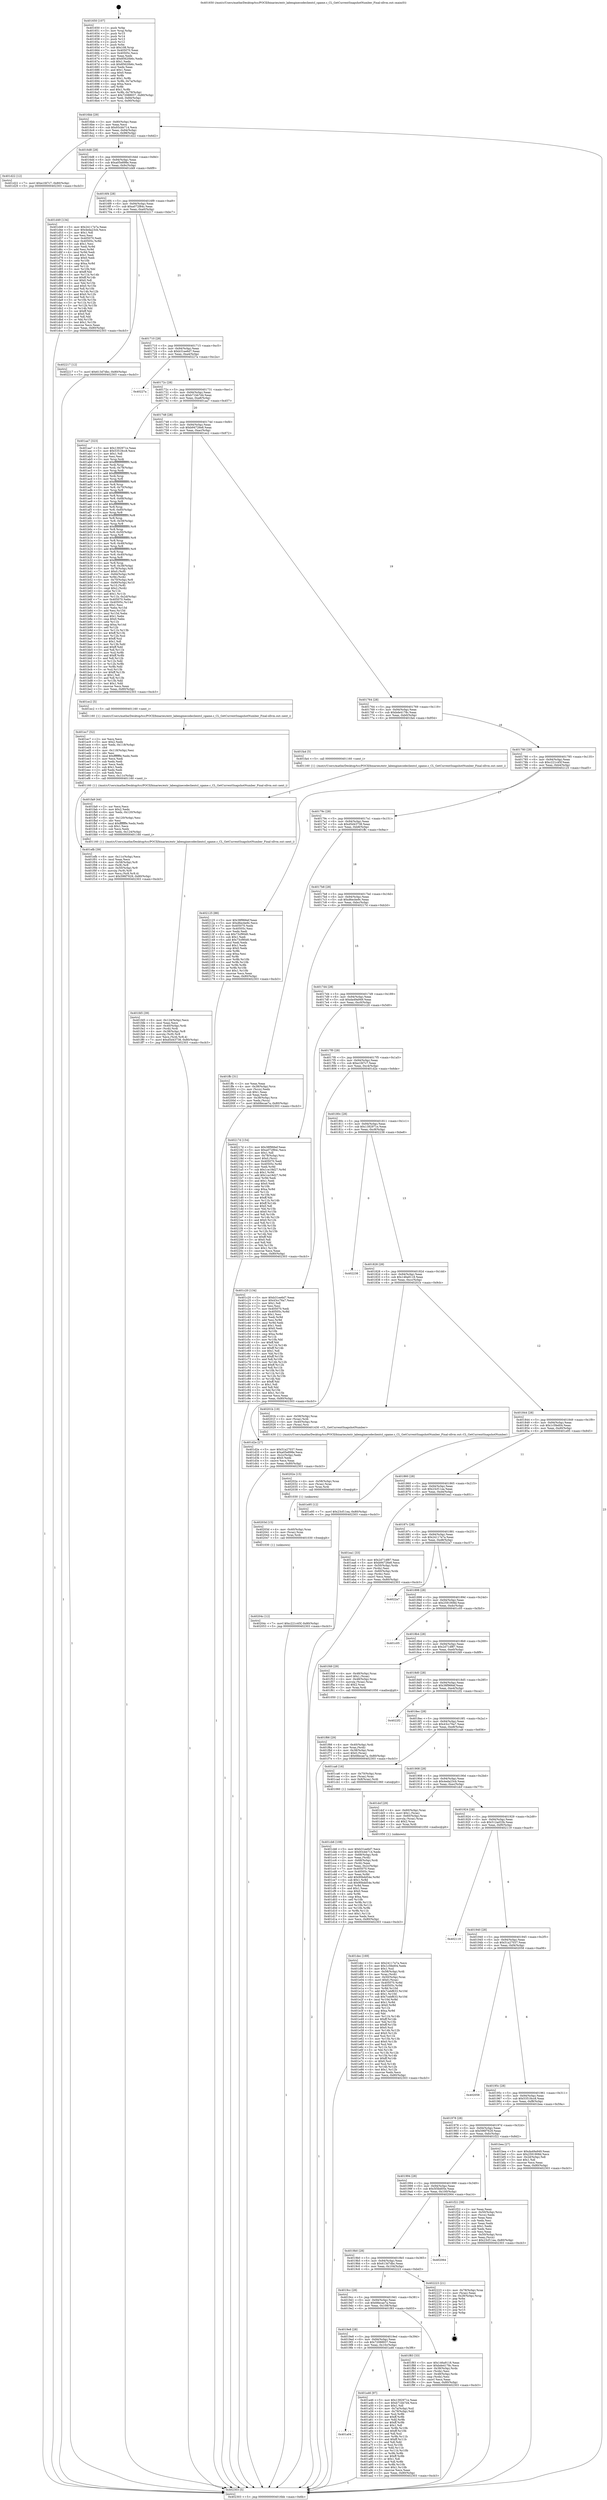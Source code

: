 digraph "0x401650" {
  label = "0x401650 (/mnt/c/Users/mathe/Desktop/tcc/POCII/binaries/extr_labenginecodeclientcl_cgame.c_CL_GetCurrentSnapshotNumber_Final-ollvm.out::main(0))"
  labelloc = "t"
  node[shape=record]

  Entry [label="",width=0.3,height=0.3,shape=circle,fillcolor=black,style=filled]
  "0x4016bb" [label="{
     0x4016bb [29]\l
     | [instrs]\l
     &nbsp;&nbsp;0x4016bb \<+3\>: mov -0x80(%rbp),%eax\l
     &nbsp;&nbsp;0x4016be \<+2\>: mov %eax,%ecx\l
     &nbsp;&nbsp;0x4016c0 \<+6\>: sub $0x93cbb714,%ecx\l
     &nbsp;&nbsp;0x4016c6 \<+6\>: mov %eax,-0x94(%rbp)\l
     &nbsp;&nbsp;0x4016cc \<+6\>: mov %ecx,-0x98(%rbp)\l
     &nbsp;&nbsp;0x4016d2 \<+6\>: je 0000000000401d22 \<main+0x6d2\>\l
  }"]
  "0x401d22" [label="{
     0x401d22 [12]\l
     | [instrs]\l
     &nbsp;&nbsp;0x401d22 \<+7\>: movl $0xe1fd7c7,-0x80(%rbp)\l
     &nbsp;&nbsp;0x401d29 \<+5\>: jmp 0000000000402303 \<main+0xcb3\>\l
  }"]
  "0x4016d8" [label="{
     0x4016d8 [28]\l
     | [instrs]\l
     &nbsp;&nbsp;0x4016d8 \<+5\>: jmp 00000000004016dd \<main+0x8d\>\l
     &nbsp;&nbsp;0x4016dd \<+6\>: mov -0x94(%rbp),%eax\l
     &nbsp;&nbsp;0x4016e3 \<+5\>: sub $0xa05e898e,%eax\l
     &nbsp;&nbsp;0x4016e8 \<+6\>: mov %eax,-0x9c(%rbp)\l
     &nbsp;&nbsp;0x4016ee \<+6\>: je 0000000000401d49 \<main+0x6f9\>\l
  }"]
  Exit [label="",width=0.3,height=0.3,shape=circle,fillcolor=black,style=filled,peripheries=2]
  "0x401d49" [label="{
     0x401d49 [134]\l
     | [instrs]\l
     &nbsp;&nbsp;0x401d49 \<+5\>: mov $0x24117e7a,%eax\l
     &nbsp;&nbsp;0x401d4e \<+5\>: mov $0x4eda23cb,%ecx\l
     &nbsp;&nbsp;0x401d53 \<+2\>: mov $0x1,%dl\l
     &nbsp;&nbsp;0x401d55 \<+2\>: xor %esi,%esi\l
     &nbsp;&nbsp;0x401d57 \<+7\>: mov 0x405070,%edi\l
     &nbsp;&nbsp;0x401d5e \<+8\>: mov 0x40505c,%r8d\l
     &nbsp;&nbsp;0x401d66 \<+3\>: sub $0x1,%esi\l
     &nbsp;&nbsp;0x401d69 \<+3\>: mov %edi,%r9d\l
     &nbsp;&nbsp;0x401d6c \<+3\>: add %esi,%r9d\l
     &nbsp;&nbsp;0x401d6f \<+4\>: imul %r9d,%edi\l
     &nbsp;&nbsp;0x401d73 \<+3\>: and $0x1,%edi\l
     &nbsp;&nbsp;0x401d76 \<+3\>: cmp $0x0,%edi\l
     &nbsp;&nbsp;0x401d79 \<+4\>: sete %r10b\l
     &nbsp;&nbsp;0x401d7d \<+4\>: cmp $0xa,%r8d\l
     &nbsp;&nbsp;0x401d81 \<+4\>: setl %r11b\l
     &nbsp;&nbsp;0x401d85 \<+3\>: mov %r10b,%bl\l
     &nbsp;&nbsp;0x401d88 \<+3\>: xor $0xff,%bl\l
     &nbsp;&nbsp;0x401d8b \<+3\>: mov %r11b,%r14b\l
     &nbsp;&nbsp;0x401d8e \<+4\>: xor $0xff,%r14b\l
     &nbsp;&nbsp;0x401d92 \<+3\>: xor $0x0,%dl\l
     &nbsp;&nbsp;0x401d95 \<+3\>: mov %bl,%r15b\l
     &nbsp;&nbsp;0x401d98 \<+4\>: and $0x0,%r15b\l
     &nbsp;&nbsp;0x401d9c \<+3\>: and %dl,%r10b\l
     &nbsp;&nbsp;0x401d9f \<+3\>: mov %r14b,%r12b\l
     &nbsp;&nbsp;0x401da2 \<+4\>: and $0x0,%r12b\l
     &nbsp;&nbsp;0x401da6 \<+3\>: and %dl,%r11b\l
     &nbsp;&nbsp;0x401da9 \<+3\>: or %r10b,%r15b\l
     &nbsp;&nbsp;0x401dac \<+3\>: or %r11b,%r12b\l
     &nbsp;&nbsp;0x401daf \<+3\>: xor %r12b,%r15b\l
     &nbsp;&nbsp;0x401db2 \<+3\>: or %r14b,%bl\l
     &nbsp;&nbsp;0x401db5 \<+3\>: xor $0xff,%bl\l
     &nbsp;&nbsp;0x401db8 \<+3\>: or $0x0,%dl\l
     &nbsp;&nbsp;0x401dbb \<+2\>: and %dl,%bl\l
     &nbsp;&nbsp;0x401dbd \<+3\>: or %bl,%r15b\l
     &nbsp;&nbsp;0x401dc0 \<+4\>: test $0x1,%r15b\l
     &nbsp;&nbsp;0x401dc4 \<+3\>: cmovne %ecx,%eax\l
     &nbsp;&nbsp;0x401dc7 \<+3\>: mov %eax,-0x80(%rbp)\l
     &nbsp;&nbsp;0x401dca \<+5\>: jmp 0000000000402303 \<main+0xcb3\>\l
  }"]
  "0x4016f4" [label="{
     0x4016f4 [28]\l
     | [instrs]\l
     &nbsp;&nbsp;0x4016f4 \<+5\>: jmp 00000000004016f9 \<main+0xa9\>\l
     &nbsp;&nbsp;0x4016f9 \<+6\>: mov -0x94(%rbp),%eax\l
     &nbsp;&nbsp;0x4016ff \<+5\>: sub $0xa072f84c,%eax\l
     &nbsp;&nbsp;0x401704 \<+6\>: mov %eax,-0xa0(%rbp)\l
     &nbsp;&nbsp;0x40170a \<+6\>: je 0000000000402217 \<main+0xbc7\>\l
  }"]
  "0x40204c" [label="{
     0x40204c [12]\l
     | [instrs]\l
     &nbsp;&nbsp;0x40204c \<+7\>: movl $0xc221c45f,-0x80(%rbp)\l
     &nbsp;&nbsp;0x402053 \<+5\>: jmp 0000000000402303 \<main+0xcb3\>\l
  }"]
  "0x402217" [label="{
     0x402217 [12]\l
     | [instrs]\l
     &nbsp;&nbsp;0x402217 \<+7\>: movl $0x613d7dbc,-0x80(%rbp)\l
     &nbsp;&nbsp;0x40221e \<+5\>: jmp 0000000000402303 \<main+0xcb3\>\l
  }"]
  "0x401710" [label="{
     0x401710 [28]\l
     | [instrs]\l
     &nbsp;&nbsp;0x401710 \<+5\>: jmp 0000000000401715 \<main+0xc5\>\l
     &nbsp;&nbsp;0x401715 \<+6\>: mov -0x94(%rbp),%eax\l
     &nbsp;&nbsp;0x40171b \<+5\>: sub $0xb31ee6d7,%eax\l
     &nbsp;&nbsp;0x401720 \<+6\>: mov %eax,-0xa4(%rbp)\l
     &nbsp;&nbsp;0x401726 \<+6\>: je 000000000040227a \<main+0xc2a\>\l
  }"]
  "0x40203d" [label="{
     0x40203d [15]\l
     | [instrs]\l
     &nbsp;&nbsp;0x40203d \<+4\>: mov -0x40(%rbp),%rax\l
     &nbsp;&nbsp;0x402041 \<+3\>: mov (%rax),%rax\l
     &nbsp;&nbsp;0x402044 \<+3\>: mov %rax,%rdi\l
     &nbsp;&nbsp;0x402047 \<+5\>: call 0000000000401030 \<free@plt\>\l
     | [calls]\l
     &nbsp;&nbsp;0x401030 \{1\} (unknown)\l
  }"]
  "0x40227a" [label="{
     0x40227a\l
  }", style=dashed]
  "0x40172c" [label="{
     0x40172c [28]\l
     | [instrs]\l
     &nbsp;&nbsp;0x40172c \<+5\>: jmp 0000000000401731 \<main+0xe1\>\l
     &nbsp;&nbsp;0x401731 \<+6\>: mov -0x94(%rbp),%eax\l
     &nbsp;&nbsp;0x401737 \<+5\>: sub $0xb71bb7d4,%eax\l
     &nbsp;&nbsp;0x40173c \<+6\>: mov %eax,-0xa8(%rbp)\l
     &nbsp;&nbsp;0x401742 \<+6\>: je 0000000000401aa7 \<main+0x457\>\l
  }"]
  "0x40202e" [label="{
     0x40202e [15]\l
     | [instrs]\l
     &nbsp;&nbsp;0x40202e \<+4\>: mov -0x58(%rbp),%rax\l
     &nbsp;&nbsp;0x402032 \<+3\>: mov (%rax),%rax\l
     &nbsp;&nbsp;0x402035 \<+3\>: mov %rax,%rdi\l
     &nbsp;&nbsp;0x402038 \<+5\>: call 0000000000401030 \<free@plt\>\l
     | [calls]\l
     &nbsp;&nbsp;0x401030 \{1\} (unknown)\l
  }"]
  "0x401aa7" [label="{
     0x401aa7 [323]\l
     | [instrs]\l
     &nbsp;&nbsp;0x401aa7 \<+5\>: mov $0x1392971e,%eax\l
     &nbsp;&nbsp;0x401aac \<+5\>: mov $0x53518cc8,%ecx\l
     &nbsp;&nbsp;0x401ab1 \<+2\>: mov $0x1,%dl\l
     &nbsp;&nbsp;0x401ab3 \<+2\>: xor %esi,%esi\l
     &nbsp;&nbsp;0x401ab5 \<+3\>: mov %rsp,%rdi\l
     &nbsp;&nbsp;0x401ab8 \<+4\>: add $0xfffffffffffffff0,%rdi\l
     &nbsp;&nbsp;0x401abc \<+3\>: mov %rdi,%rsp\l
     &nbsp;&nbsp;0x401abf \<+4\>: mov %rdi,-0x78(%rbp)\l
     &nbsp;&nbsp;0x401ac3 \<+3\>: mov %rsp,%rdi\l
     &nbsp;&nbsp;0x401ac6 \<+4\>: add $0xfffffffffffffff0,%rdi\l
     &nbsp;&nbsp;0x401aca \<+3\>: mov %rdi,%rsp\l
     &nbsp;&nbsp;0x401acd \<+3\>: mov %rsp,%r8\l
     &nbsp;&nbsp;0x401ad0 \<+4\>: add $0xfffffffffffffff0,%r8\l
     &nbsp;&nbsp;0x401ad4 \<+3\>: mov %r8,%rsp\l
     &nbsp;&nbsp;0x401ad7 \<+4\>: mov %r8,-0x70(%rbp)\l
     &nbsp;&nbsp;0x401adb \<+3\>: mov %rsp,%r8\l
     &nbsp;&nbsp;0x401ade \<+4\>: add $0xfffffffffffffff0,%r8\l
     &nbsp;&nbsp;0x401ae2 \<+3\>: mov %r8,%rsp\l
     &nbsp;&nbsp;0x401ae5 \<+4\>: mov %r8,-0x68(%rbp)\l
     &nbsp;&nbsp;0x401ae9 \<+3\>: mov %rsp,%r8\l
     &nbsp;&nbsp;0x401aec \<+4\>: add $0xfffffffffffffff0,%r8\l
     &nbsp;&nbsp;0x401af0 \<+3\>: mov %r8,%rsp\l
     &nbsp;&nbsp;0x401af3 \<+4\>: mov %r8,-0x60(%rbp)\l
     &nbsp;&nbsp;0x401af7 \<+3\>: mov %rsp,%r8\l
     &nbsp;&nbsp;0x401afa \<+4\>: add $0xfffffffffffffff0,%r8\l
     &nbsp;&nbsp;0x401afe \<+3\>: mov %r8,%rsp\l
     &nbsp;&nbsp;0x401b01 \<+4\>: mov %r8,-0x58(%rbp)\l
     &nbsp;&nbsp;0x401b05 \<+3\>: mov %rsp,%r8\l
     &nbsp;&nbsp;0x401b08 \<+4\>: add $0xfffffffffffffff0,%r8\l
     &nbsp;&nbsp;0x401b0c \<+3\>: mov %r8,%rsp\l
     &nbsp;&nbsp;0x401b0f \<+4\>: mov %r8,-0x50(%rbp)\l
     &nbsp;&nbsp;0x401b13 \<+3\>: mov %rsp,%r8\l
     &nbsp;&nbsp;0x401b16 \<+4\>: add $0xfffffffffffffff0,%r8\l
     &nbsp;&nbsp;0x401b1a \<+3\>: mov %r8,%rsp\l
     &nbsp;&nbsp;0x401b1d \<+4\>: mov %r8,-0x48(%rbp)\l
     &nbsp;&nbsp;0x401b21 \<+3\>: mov %rsp,%r8\l
     &nbsp;&nbsp;0x401b24 \<+4\>: add $0xfffffffffffffff0,%r8\l
     &nbsp;&nbsp;0x401b28 \<+3\>: mov %r8,%rsp\l
     &nbsp;&nbsp;0x401b2b \<+4\>: mov %r8,-0x40(%rbp)\l
     &nbsp;&nbsp;0x401b2f \<+3\>: mov %rsp,%r8\l
     &nbsp;&nbsp;0x401b32 \<+4\>: add $0xfffffffffffffff0,%r8\l
     &nbsp;&nbsp;0x401b36 \<+3\>: mov %r8,%rsp\l
     &nbsp;&nbsp;0x401b39 \<+4\>: mov %r8,-0x38(%rbp)\l
     &nbsp;&nbsp;0x401b3d \<+4\>: mov -0x78(%rbp),%r8\l
     &nbsp;&nbsp;0x401b41 \<+7\>: movl $0x0,(%r8)\l
     &nbsp;&nbsp;0x401b48 \<+7\>: mov -0x84(%rbp),%r9d\l
     &nbsp;&nbsp;0x401b4f \<+3\>: mov %r9d,(%rdi)\l
     &nbsp;&nbsp;0x401b52 \<+4\>: mov -0x70(%rbp),%r8\l
     &nbsp;&nbsp;0x401b56 \<+7\>: mov -0x90(%rbp),%r10\l
     &nbsp;&nbsp;0x401b5d \<+3\>: mov %r10,(%r8)\l
     &nbsp;&nbsp;0x401b60 \<+3\>: cmpl $0x2,(%rdi)\l
     &nbsp;&nbsp;0x401b63 \<+4\>: setne %r11b\l
     &nbsp;&nbsp;0x401b67 \<+4\>: and $0x1,%r11b\l
     &nbsp;&nbsp;0x401b6b \<+4\>: mov %r11b,-0x2d(%rbp)\l
     &nbsp;&nbsp;0x401b6f \<+7\>: mov 0x405070,%ebx\l
     &nbsp;&nbsp;0x401b76 \<+8\>: mov 0x40505c,%r14d\l
     &nbsp;&nbsp;0x401b7e \<+3\>: sub $0x1,%esi\l
     &nbsp;&nbsp;0x401b81 \<+3\>: mov %ebx,%r15d\l
     &nbsp;&nbsp;0x401b84 \<+3\>: add %esi,%r15d\l
     &nbsp;&nbsp;0x401b87 \<+4\>: imul %r15d,%ebx\l
     &nbsp;&nbsp;0x401b8b \<+3\>: and $0x1,%ebx\l
     &nbsp;&nbsp;0x401b8e \<+3\>: cmp $0x0,%ebx\l
     &nbsp;&nbsp;0x401b91 \<+4\>: sete %r11b\l
     &nbsp;&nbsp;0x401b95 \<+4\>: cmp $0xa,%r14d\l
     &nbsp;&nbsp;0x401b99 \<+4\>: setl %r12b\l
     &nbsp;&nbsp;0x401b9d \<+3\>: mov %r11b,%r13b\l
     &nbsp;&nbsp;0x401ba0 \<+4\>: xor $0xff,%r13b\l
     &nbsp;&nbsp;0x401ba4 \<+3\>: mov %r12b,%sil\l
     &nbsp;&nbsp;0x401ba7 \<+4\>: xor $0xff,%sil\l
     &nbsp;&nbsp;0x401bab \<+3\>: xor $0x1,%dl\l
     &nbsp;&nbsp;0x401bae \<+3\>: mov %r13b,%dil\l
     &nbsp;&nbsp;0x401bb1 \<+4\>: and $0xff,%dil\l
     &nbsp;&nbsp;0x401bb5 \<+3\>: and %dl,%r11b\l
     &nbsp;&nbsp;0x401bb8 \<+3\>: mov %sil,%r8b\l
     &nbsp;&nbsp;0x401bbb \<+4\>: and $0xff,%r8b\l
     &nbsp;&nbsp;0x401bbf \<+3\>: and %dl,%r12b\l
     &nbsp;&nbsp;0x401bc2 \<+3\>: or %r11b,%dil\l
     &nbsp;&nbsp;0x401bc5 \<+3\>: or %r12b,%r8b\l
     &nbsp;&nbsp;0x401bc8 \<+3\>: xor %r8b,%dil\l
     &nbsp;&nbsp;0x401bcb \<+3\>: or %sil,%r13b\l
     &nbsp;&nbsp;0x401bce \<+4\>: xor $0xff,%r13b\l
     &nbsp;&nbsp;0x401bd2 \<+3\>: or $0x1,%dl\l
     &nbsp;&nbsp;0x401bd5 \<+3\>: and %dl,%r13b\l
     &nbsp;&nbsp;0x401bd8 \<+3\>: or %r13b,%dil\l
     &nbsp;&nbsp;0x401bdb \<+4\>: test $0x1,%dil\l
     &nbsp;&nbsp;0x401bdf \<+3\>: cmovne %ecx,%eax\l
     &nbsp;&nbsp;0x401be2 \<+3\>: mov %eax,-0x80(%rbp)\l
     &nbsp;&nbsp;0x401be5 \<+5\>: jmp 0000000000402303 \<main+0xcb3\>\l
  }"]
  "0x401748" [label="{
     0x401748 [28]\l
     | [instrs]\l
     &nbsp;&nbsp;0x401748 \<+5\>: jmp 000000000040174d \<main+0xfd\>\l
     &nbsp;&nbsp;0x40174d \<+6\>: mov -0x94(%rbp),%eax\l
     &nbsp;&nbsp;0x401753 \<+5\>: sub $0xb94726e8,%eax\l
     &nbsp;&nbsp;0x401758 \<+6\>: mov %eax,-0xac(%rbp)\l
     &nbsp;&nbsp;0x40175e \<+6\>: je 0000000000401ec2 \<main+0x872\>\l
  }"]
  "0x401fd5" [label="{
     0x401fd5 [39]\l
     | [instrs]\l
     &nbsp;&nbsp;0x401fd5 \<+6\>: mov -0x124(%rbp),%ecx\l
     &nbsp;&nbsp;0x401fdb \<+3\>: imul %eax,%ecx\l
     &nbsp;&nbsp;0x401fde \<+4\>: mov -0x40(%rbp),%rdi\l
     &nbsp;&nbsp;0x401fe2 \<+3\>: mov (%rdi),%rdi\l
     &nbsp;&nbsp;0x401fe5 \<+4\>: mov -0x38(%rbp),%r8\l
     &nbsp;&nbsp;0x401fe9 \<+3\>: movslq (%r8),%r8\l
     &nbsp;&nbsp;0x401fec \<+4\>: mov %ecx,(%rdi,%r8,4)\l
     &nbsp;&nbsp;0x401ff0 \<+7\>: movl $0xd5d43738,-0x80(%rbp)\l
     &nbsp;&nbsp;0x401ff7 \<+5\>: jmp 0000000000402303 \<main+0xcb3\>\l
  }"]
  "0x401ec2" [label="{
     0x401ec2 [5]\l
     | [instrs]\l
     &nbsp;&nbsp;0x401ec2 \<+5\>: call 0000000000401160 \<next_i\>\l
     | [calls]\l
     &nbsp;&nbsp;0x401160 \{1\} (/mnt/c/Users/mathe/Desktop/tcc/POCII/binaries/extr_labenginecodeclientcl_cgame.c_CL_GetCurrentSnapshotNumber_Final-ollvm.out::next_i)\l
  }"]
  "0x401764" [label="{
     0x401764 [28]\l
     | [instrs]\l
     &nbsp;&nbsp;0x401764 \<+5\>: jmp 0000000000401769 \<main+0x119\>\l
     &nbsp;&nbsp;0x401769 \<+6\>: mov -0x94(%rbp),%eax\l
     &nbsp;&nbsp;0x40176f \<+5\>: sub $0xbde4178c,%eax\l
     &nbsp;&nbsp;0x401774 \<+6\>: mov %eax,-0xb0(%rbp)\l
     &nbsp;&nbsp;0x40177a \<+6\>: je 0000000000401fa4 \<main+0x954\>\l
  }"]
  "0x401fa9" [label="{
     0x401fa9 [44]\l
     | [instrs]\l
     &nbsp;&nbsp;0x401fa9 \<+2\>: xor %ecx,%ecx\l
     &nbsp;&nbsp;0x401fab \<+5\>: mov $0x2,%edx\l
     &nbsp;&nbsp;0x401fb0 \<+6\>: mov %edx,-0x120(%rbp)\l
     &nbsp;&nbsp;0x401fb6 \<+1\>: cltd\l
     &nbsp;&nbsp;0x401fb7 \<+6\>: mov -0x120(%rbp),%esi\l
     &nbsp;&nbsp;0x401fbd \<+2\>: idiv %esi\l
     &nbsp;&nbsp;0x401fbf \<+6\>: imul $0xfffffffe,%edx,%edx\l
     &nbsp;&nbsp;0x401fc5 \<+3\>: sub $0x1,%ecx\l
     &nbsp;&nbsp;0x401fc8 \<+2\>: sub %ecx,%edx\l
     &nbsp;&nbsp;0x401fca \<+6\>: mov %edx,-0x124(%rbp)\l
     &nbsp;&nbsp;0x401fd0 \<+5\>: call 0000000000401160 \<next_i\>\l
     | [calls]\l
     &nbsp;&nbsp;0x401160 \{1\} (/mnt/c/Users/mathe/Desktop/tcc/POCII/binaries/extr_labenginecodeclientcl_cgame.c_CL_GetCurrentSnapshotNumber_Final-ollvm.out::next_i)\l
  }"]
  "0x401fa4" [label="{
     0x401fa4 [5]\l
     | [instrs]\l
     &nbsp;&nbsp;0x401fa4 \<+5\>: call 0000000000401160 \<next_i\>\l
     | [calls]\l
     &nbsp;&nbsp;0x401160 \{1\} (/mnt/c/Users/mathe/Desktop/tcc/POCII/binaries/extr_labenginecodeclientcl_cgame.c_CL_GetCurrentSnapshotNumber_Final-ollvm.out::next_i)\l
  }"]
  "0x401780" [label="{
     0x401780 [28]\l
     | [instrs]\l
     &nbsp;&nbsp;0x401780 \<+5\>: jmp 0000000000401785 \<main+0x135\>\l
     &nbsp;&nbsp;0x401785 \<+6\>: mov -0x94(%rbp),%eax\l
     &nbsp;&nbsp;0x40178b \<+5\>: sub $0xc221c45f,%eax\l
     &nbsp;&nbsp;0x401790 \<+6\>: mov %eax,-0xb4(%rbp)\l
     &nbsp;&nbsp;0x401796 \<+6\>: je 0000000000402125 \<main+0xad5\>\l
  }"]
  "0x401f66" [label="{
     0x401f66 [29]\l
     | [instrs]\l
     &nbsp;&nbsp;0x401f66 \<+4\>: mov -0x40(%rbp),%rdi\l
     &nbsp;&nbsp;0x401f6a \<+3\>: mov %rax,(%rdi)\l
     &nbsp;&nbsp;0x401f6d \<+4\>: mov -0x38(%rbp),%rax\l
     &nbsp;&nbsp;0x401f71 \<+6\>: movl $0x0,(%rax)\l
     &nbsp;&nbsp;0x401f77 \<+7\>: movl $0x68ecae7a,-0x80(%rbp)\l
     &nbsp;&nbsp;0x401f7e \<+5\>: jmp 0000000000402303 \<main+0xcb3\>\l
  }"]
  "0x402125" [label="{
     0x402125 [88]\l
     | [instrs]\l
     &nbsp;&nbsp;0x402125 \<+5\>: mov $0x38f966ef,%eax\l
     &nbsp;&nbsp;0x40212a \<+5\>: mov $0xd6ecbe9c,%ecx\l
     &nbsp;&nbsp;0x40212f \<+7\>: mov 0x405070,%edx\l
     &nbsp;&nbsp;0x402136 \<+7\>: mov 0x40505c,%esi\l
     &nbsp;&nbsp;0x40213d \<+2\>: mov %edx,%edi\l
     &nbsp;&nbsp;0x40213f \<+6\>: sub $0x73cf90d0,%edi\l
     &nbsp;&nbsp;0x402145 \<+3\>: sub $0x1,%edi\l
     &nbsp;&nbsp;0x402148 \<+6\>: add $0x73cf90d0,%edi\l
     &nbsp;&nbsp;0x40214e \<+3\>: imul %edi,%edx\l
     &nbsp;&nbsp;0x402151 \<+3\>: and $0x1,%edx\l
     &nbsp;&nbsp;0x402154 \<+3\>: cmp $0x0,%edx\l
     &nbsp;&nbsp;0x402157 \<+4\>: sete %r8b\l
     &nbsp;&nbsp;0x40215b \<+3\>: cmp $0xa,%esi\l
     &nbsp;&nbsp;0x40215e \<+4\>: setl %r9b\l
     &nbsp;&nbsp;0x402162 \<+3\>: mov %r8b,%r10b\l
     &nbsp;&nbsp;0x402165 \<+3\>: and %r9b,%r10b\l
     &nbsp;&nbsp;0x402168 \<+3\>: xor %r9b,%r8b\l
     &nbsp;&nbsp;0x40216b \<+3\>: or %r8b,%r10b\l
     &nbsp;&nbsp;0x40216e \<+4\>: test $0x1,%r10b\l
     &nbsp;&nbsp;0x402172 \<+3\>: cmovne %ecx,%eax\l
     &nbsp;&nbsp;0x402175 \<+3\>: mov %eax,-0x80(%rbp)\l
     &nbsp;&nbsp;0x402178 \<+5\>: jmp 0000000000402303 \<main+0xcb3\>\l
  }"]
  "0x40179c" [label="{
     0x40179c [28]\l
     | [instrs]\l
     &nbsp;&nbsp;0x40179c \<+5\>: jmp 00000000004017a1 \<main+0x151\>\l
     &nbsp;&nbsp;0x4017a1 \<+6\>: mov -0x94(%rbp),%eax\l
     &nbsp;&nbsp;0x4017a7 \<+5\>: sub $0xd5d43738,%eax\l
     &nbsp;&nbsp;0x4017ac \<+6\>: mov %eax,-0xb8(%rbp)\l
     &nbsp;&nbsp;0x4017b2 \<+6\>: je 0000000000401ffc \<main+0x9ac\>\l
  }"]
  "0x401efb" [label="{
     0x401efb [39]\l
     | [instrs]\l
     &nbsp;&nbsp;0x401efb \<+6\>: mov -0x11c(%rbp),%ecx\l
     &nbsp;&nbsp;0x401f01 \<+3\>: imul %eax,%ecx\l
     &nbsp;&nbsp;0x401f04 \<+4\>: mov -0x58(%rbp),%r8\l
     &nbsp;&nbsp;0x401f08 \<+3\>: mov (%r8),%r8\l
     &nbsp;&nbsp;0x401f0b \<+4\>: mov -0x50(%rbp),%r9\l
     &nbsp;&nbsp;0x401f0f \<+3\>: movslq (%r9),%r9\l
     &nbsp;&nbsp;0x401f12 \<+4\>: mov %ecx,(%r8,%r9,4)\l
     &nbsp;&nbsp;0x401f16 \<+7\>: movl $0x596f7629,-0x80(%rbp)\l
     &nbsp;&nbsp;0x401f1d \<+5\>: jmp 0000000000402303 \<main+0xcb3\>\l
  }"]
  "0x401ffc" [label="{
     0x401ffc [31]\l
     | [instrs]\l
     &nbsp;&nbsp;0x401ffc \<+2\>: xor %eax,%eax\l
     &nbsp;&nbsp;0x401ffe \<+4\>: mov -0x38(%rbp),%rcx\l
     &nbsp;&nbsp;0x402002 \<+2\>: mov (%rcx),%edx\l
     &nbsp;&nbsp;0x402004 \<+3\>: sub $0x1,%eax\l
     &nbsp;&nbsp;0x402007 \<+2\>: sub %eax,%edx\l
     &nbsp;&nbsp;0x402009 \<+4\>: mov -0x38(%rbp),%rcx\l
     &nbsp;&nbsp;0x40200d \<+2\>: mov %edx,(%rcx)\l
     &nbsp;&nbsp;0x40200f \<+7\>: movl $0x68ecae7a,-0x80(%rbp)\l
     &nbsp;&nbsp;0x402016 \<+5\>: jmp 0000000000402303 \<main+0xcb3\>\l
  }"]
  "0x4017b8" [label="{
     0x4017b8 [28]\l
     | [instrs]\l
     &nbsp;&nbsp;0x4017b8 \<+5\>: jmp 00000000004017bd \<main+0x16d\>\l
     &nbsp;&nbsp;0x4017bd \<+6\>: mov -0x94(%rbp),%eax\l
     &nbsp;&nbsp;0x4017c3 \<+5\>: sub $0xd6ecbe9c,%eax\l
     &nbsp;&nbsp;0x4017c8 \<+6\>: mov %eax,-0xbc(%rbp)\l
     &nbsp;&nbsp;0x4017ce \<+6\>: je 000000000040217d \<main+0xb2d\>\l
  }"]
  "0x401ec7" [label="{
     0x401ec7 [52]\l
     | [instrs]\l
     &nbsp;&nbsp;0x401ec7 \<+2\>: xor %ecx,%ecx\l
     &nbsp;&nbsp;0x401ec9 \<+5\>: mov $0x2,%edx\l
     &nbsp;&nbsp;0x401ece \<+6\>: mov %edx,-0x118(%rbp)\l
     &nbsp;&nbsp;0x401ed4 \<+1\>: cltd\l
     &nbsp;&nbsp;0x401ed5 \<+6\>: mov -0x118(%rbp),%esi\l
     &nbsp;&nbsp;0x401edb \<+2\>: idiv %esi\l
     &nbsp;&nbsp;0x401edd \<+6\>: imul $0xfffffffe,%edx,%edx\l
     &nbsp;&nbsp;0x401ee3 \<+2\>: mov %ecx,%edi\l
     &nbsp;&nbsp;0x401ee5 \<+2\>: sub %edx,%edi\l
     &nbsp;&nbsp;0x401ee7 \<+2\>: mov %ecx,%edx\l
     &nbsp;&nbsp;0x401ee9 \<+3\>: sub $0x1,%edx\l
     &nbsp;&nbsp;0x401eec \<+2\>: add %edx,%edi\l
     &nbsp;&nbsp;0x401eee \<+2\>: sub %edi,%ecx\l
     &nbsp;&nbsp;0x401ef0 \<+6\>: mov %ecx,-0x11c(%rbp)\l
     &nbsp;&nbsp;0x401ef6 \<+5\>: call 0000000000401160 \<next_i\>\l
     | [calls]\l
     &nbsp;&nbsp;0x401160 \{1\} (/mnt/c/Users/mathe/Desktop/tcc/POCII/binaries/extr_labenginecodeclientcl_cgame.c_CL_GetCurrentSnapshotNumber_Final-ollvm.out::next_i)\l
  }"]
  "0x40217d" [label="{
     0x40217d [154]\l
     | [instrs]\l
     &nbsp;&nbsp;0x40217d \<+5\>: mov $0x38f966ef,%eax\l
     &nbsp;&nbsp;0x402182 \<+5\>: mov $0xa072f84c,%ecx\l
     &nbsp;&nbsp;0x402187 \<+2\>: mov $0x1,%dl\l
     &nbsp;&nbsp;0x402189 \<+4\>: mov -0x78(%rbp),%rsi\l
     &nbsp;&nbsp;0x40218d \<+6\>: movl $0x0,(%rsi)\l
     &nbsp;&nbsp;0x402193 \<+7\>: mov 0x405070,%edi\l
     &nbsp;&nbsp;0x40219a \<+8\>: mov 0x40505c,%r8d\l
     &nbsp;&nbsp;0x4021a2 \<+3\>: mov %edi,%r9d\l
     &nbsp;&nbsp;0x4021a5 \<+7\>: sub $0x1ce18d27,%r9d\l
     &nbsp;&nbsp;0x4021ac \<+4\>: sub $0x1,%r9d\l
     &nbsp;&nbsp;0x4021b0 \<+7\>: add $0x1ce18d27,%r9d\l
     &nbsp;&nbsp;0x4021b7 \<+4\>: imul %r9d,%edi\l
     &nbsp;&nbsp;0x4021bb \<+3\>: and $0x1,%edi\l
     &nbsp;&nbsp;0x4021be \<+3\>: cmp $0x0,%edi\l
     &nbsp;&nbsp;0x4021c1 \<+4\>: sete %r10b\l
     &nbsp;&nbsp;0x4021c5 \<+4\>: cmp $0xa,%r8d\l
     &nbsp;&nbsp;0x4021c9 \<+4\>: setl %r11b\l
     &nbsp;&nbsp;0x4021cd \<+3\>: mov %r10b,%bl\l
     &nbsp;&nbsp;0x4021d0 \<+3\>: xor $0xff,%bl\l
     &nbsp;&nbsp;0x4021d3 \<+3\>: mov %r11b,%r14b\l
     &nbsp;&nbsp;0x4021d6 \<+4\>: xor $0xff,%r14b\l
     &nbsp;&nbsp;0x4021da \<+3\>: xor $0x0,%dl\l
     &nbsp;&nbsp;0x4021dd \<+3\>: mov %bl,%r15b\l
     &nbsp;&nbsp;0x4021e0 \<+4\>: and $0x0,%r15b\l
     &nbsp;&nbsp;0x4021e4 \<+3\>: and %dl,%r10b\l
     &nbsp;&nbsp;0x4021e7 \<+3\>: mov %r14b,%r12b\l
     &nbsp;&nbsp;0x4021ea \<+4\>: and $0x0,%r12b\l
     &nbsp;&nbsp;0x4021ee \<+3\>: and %dl,%r11b\l
     &nbsp;&nbsp;0x4021f1 \<+3\>: or %r10b,%r15b\l
     &nbsp;&nbsp;0x4021f4 \<+3\>: or %r11b,%r12b\l
     &nbsp;&nbsp;0x4021f7 \<+3\>: xor %r12b,%r15b\l
     &nbsp;&nbsp;0x4021fa \<+3\>: or %r14b,%bl\l
     &nbsp;&nbsp;0x4021fd \<+3\>: xor $0xff,%bl\l
     &nbsp;&nbsp;0x402200 \<+3\>: or $0x0,%dl\l
     &nbsp;&nbsp;0x402203 \<+2\>: and %dl,%bl\l
     &nbsp;&nbsp;0x402205 \<+3\>: or %bl,%r15b\l
     &nbsp;&nbsp;0x402208 \<+4\>: test $0x1,%r15b\l
     &nbsp;&nbsp;0x40220c \<+3\>: cmovne %ecx,%eax\l
     &nbsp;&nbsp;0x40220f \<+3\>: mov %eax,-0x80(%rbp)\l
     &nbsp;&nbsp;0x402212 \<+5\>: jmp 0000000000402303 \<main+0xcb3\>\l
  }"]
  "0x4017d4" [label="{
     0x4017d4 [28]\l
     | [instrs]\l
     &nbsp;&nbsp;0x4017d4 \<+5\>: jmp 00000000004017d9 \<main+0x189\>\l
     &nbsp;&nbsp;0x4017d9 \<+6\>: mov -0x94(%rbp),%eax\l
     &nbsp;&nbsp;0x4017df \<+5\>: sub $0xda49a949,%eax\l
     &nbsp;&nbsp;0x4017e4 \<+6\>: mov %eax,-0xc0(%rbp)\l
     &nbsp;&nbsp;0x4017ea \<+6\>: je 0000000000401c20 \<main+0x5d0\>\l
  }"]
  "0x401dec" [label="{
     0x401dec [169]\l
     | [instrs]\l
     &nbsp;&nbsp;0x401dec \<+5\>: mov $0x24117e7a,%ecx\l
     &nbsp;&nbsp;0x401df1 \<+5\>: mov $0x1c5fed04,%edx\l
     &nbsp;&nbsp;0x401df6 \<+3\>: mov $0x1,%sil\l
     &nbsp;&nbsp;0x401df9 \<+4\>: mov -0x58(%rbp),%rdi\l
     &nbsp;&nbsp;0x401dfd \<+3\>: mov %rax,(%rdi)\l
     &nbsp;&nbsp;0x401e00 \<+4\>: mov -0x50(%rbp),%rax\l
     &nbsp;&nbsp;0x401e04 \<+6\>: movl $0x0,(%rax)\l
     &nbsp;&nbsp;0x401e0a \<+8\>: mov 0x405070,%r8d\l
     &nbsp;&nbsp;0x401e12 \<+8\>: mov 0x40505c,%r9d\l
     &nbsp;&nbsp;0x401e1a \<+3\>: mov %r8d,%r10d\l
     &nbsp;&nbsp;0x401e1d \<+7\>: add $0x7cebf633,%r10d\l
     &nbsp;&nbsp;0x401e24 \<+4\>: sub $0x1,%r10d\l
     &nbsp;&nbsp;0x401e28 \<+7\>: sub $0x7cebf633,%r10d\l
     &nbsp;&nbsp;0x401e2f \<+4\>: imul %r10d,%r8d\l
     &nbsp;&nbsp;0x401e33 \<+4\>: and $0x1,%r8d\l
     &nbsp;&nbsp;0x401e37 \<+4\>: cmp $0x0,%r8d\l
     &nbsp;&nbsp;0x401e3b \<+4\>: sete %r11b\l
     &nbsp;&nbsp;0x401e3f \<+4\>: cmp $0xa,%r9d\l
     &nbsp;&nbsp;0x401e43 \<+3\>: setl %bl\l
     &nbsp;&nbsp;0x401e46 \<+3\>: mov %r11b,%r14b\l
     &nbsp;&nbsp;0x401e49 \<+4\>: xor $0xff,%r14b\l
     &nbsp;&nbsp;0x401e4d \<+3\>: mov %bl,%r15b\l
     &nbsp;&nbsp;0x401e50 \<+4\>: xor $0xff,%r15b\l
     &nbsp;&nbsp;0x401e54 \<+4\>: xor $0x0,%sil\l
     &nbsp;&nbsp;0x401e58 \<+3\>: mov %r14b,%r12b\l
     &nbsp;&nbsp;0x401e5b \<+4\>: and $0x0,%r12b\l
     &nbsp;&nbsp;0x401e5f \<+3\>: and %sil,%r11b\l
     &nbsp;&nbsp;0x401e62 \<+3\>: mov %r15b,%r13b\l
     &nbsp;&nbsp;0x401e65 \<+4\>: and $0x0,%r13b\l
     &nbsp;&nbsp;0x401e69 \<+3\>: and %sil,%bl\l
     &nbsp;&nbsp;0x401e6c \<+3\>: or %r11b,%r12b\l
     &nbsp;&nbsp;0x401e6f \<+3\>: or %bl,%r13b\l
     &nbsp;&nbsp;0x401e72 \<+3\>: xor %r13b,%r12b\l
     &nbsp;&nbsp;0x401e75 \<+3\>: or %r15b,%r14b\l
     &nbsp;&nbsp;0x401e78 \<+4\>: xor $0xff,%r14b\l
     &nbsp;&nbsp;0x401e7c \<+4\>: or $0x0,%sil\l
     &nbsp;&nbsp;0x401e80 \<+3\>: and %sil,%r14b\l
     &nbsp;&nbsp;0x401e83 \<+3\>: or %r14b,%r12b\l
     &nbsp;&nbsp;0x401e86 \<+4\>: test $0x1,%r12b\l
     &nbsp;&nbsp;0x401e8a \<+3\>: cmovne %edx,%ecx\l
     &nbsp;&nbsp;0x401e8d \<+3\>: mov %ecx,-0x80(%rbp)\l
     &nbsp;&nbsp;0x401e90 \<+5\>: jmp 0000000000402303 \<main+0xcb3\>\l
  }"]
  "0x401c20" [label="{
     0x401c20 [134]\l
     | [instrs]\l
     &nbsp;&nbsp;0x401c20 \<+5\>: mov $0xb31ee6d7,%eax\l
     &nbsp;&nbsp;0x401c25 \<+5\>: mov $0x43cc76a7,%ecx\l
     &nbsp;&nbsp;0x401c2a \<+2\>: mov $0x1,%dl\l
     &nbsp;&nbsp;0x401c2c \<+2\>: xor %esi,%esi\l
     &nbsp;&nbsp;0x401c2e \<+7\>: mov 0x405070,%edi\l
     &nbsp;&nbsp;0x401c35 \<+8\>: mov 0x40505c,%r8d\l
     &nbsp;&nbsp;0x401c3d \<+3\>: sub $0x1,%esi\l
     &nbsp;&nbsp;0x401c40 \<+3\>: mov %edi,%r9d\l
     &nbsp;&nbsp;0x401c43 \<+3\>: add %esi,%r9d\l
     &nbsp;&nbsp;0x401c46 \<+4\>: imul %r9d,%edi\l
     &nbsp;&nbsp;0x401c4a \<+3\>: and $0x1,%edi\l
     &nbsp;&nbsp;0x401c4d \<+3\>: cmp $0x0,%edi\l
     &nbsp;&nbsp;0x401c50 \<+4\>: sete %r10b\l
     &nbsp;&nbsp;0x401c54 \<+4\>: cmp $0xa,%r8d\l
     &nbsp;&nbsp;0x401c58 \<+4\>: setl %r11b\l
     &nbsp;&nbsp;0x401c5c \<+3\>: mov %r10b,%bl\l
     &nbsp;&nbsp;0x401c5f \<+3\>: xor $0xff,%bl\l
     &nbsp;&nbsp;0x401c62 \<+3\>: mov %r11b,%r14b\l
     &nbsp;&nbsp;0x401c65 \<+4\>: xor $0xff,%r14b\l
     &nbsp;&nbsp;0x401c69 \<+3\>: xor $0x1,%dl\l
     &nbsp;&nbsp;0x401c6c \<+3\>: mov %bl,%r15b\l
     &nbsp;&nbsp;0x401c6f \<+4\>: and $0xff,%r15b\l
     &nbsp;&nbsp;0x401c73 \<+3\>: and %dl,%r10b\l
     &nbsp;&nbsp;0x401c76 \<+3\>: mov %r14b,%r12b\l
     &nbsp;&nbsp;0x401c79 \<+4\>: and $0xff,%r12b\l
     &nbsp;&nbsp;0x401c7d \<+3\>: and %dl,%r11b\l
     &nbsp;&nbsp;0x401c80 \<+3\>: or %r10b,%r15b\l
     &nbsp;&nbsp;0x401c83 \<+3\>: or %r11b,%r12b\l
     &nbsp;&nbsp;0x401c86 \<+3\>: xor %r12b,%r15b\l
     &nbsp;&nbsp;0x401c89 \<+3\>: or %r14b,%bl\l
     &nbsp;&nbsp;0x401c8c \<+3\>: xor $0xff,%bl\l
     &nbsp;&nbsp;0x401c8f \<+3\>: or $0x1,%dl\l
     &nbsp;&nbsp;0x401c92 \<+2\>: and %dl,%bl\l
     &nbsp;&nbsp;0x401c94 \<+3\>: or %bl,%r15b\l
     &nbsp;&nbsp;0x401c97 \<+4\>: test $0x1,%r15b\l
     &nbsp;&nbsp;0x401c9b \<+3\>: cmovne %ecx,%eax\l
     &nbsp;&nbsp;0x401c9e \<+3\>: mov %eax,-0x80(%rbp)\l
     &nbsp;&nbsp;0x401ca1 \<+5\>: jmp 0000000000402303 \<main+0xcb3\>\l
  }"]
  "0x4017f0" [label="{
     0x4017f0 [28]\l
     | [instrs]\l
     &nbsp;&nbsp;0x4017f0 \<+5\>: jmp 00000000004017f5 \<main+0x1a5\>\l
     &nbsp;&nbsp;0x4017f5 \<+6\>: mov -0x94(%rbp),%eax\l
     &nbsp;&nbsp;0x4017fb \<+5\>: sub $0xe1fd7c7,%eax\l
     &nbsp;&nbsp;0x401800 \<+6\>: mov %eax,-0xc4(%rbp)\l
     &nbsp;&nbsp;0x401806 \<+6\>: je 0000000000401d2e \<main+0x6de\>\l
  }"]
  "0x401cb6" [label="{
     0x401cb6 [108]\l
     | [instrs]\l
     &nbsp;&nbsp;0x401cb6 \<+5\>: mov $0xb31ee6d7,%ecx\l
     &nbsp;&nbsp;0x401cbb \<+5\>: mov $0x93cbb714,%edx\l
     &nbsp;&nbsp;0x401cc0 \<+4\>: mov -0x68(%rbp),%rdi\l
     &nbsp;&nbsp;0x401cc4 \<+2\>: mov %eax,(%rdi)\l
     &nbsp;&nbsp;0x401cc6 \<+4\>: mov -0x68(%rbp),%rdi\l
     &nbsp;&nbsp;0x401cca \<+2\>: mov (%rdi),%eax\l
     &nbsp;&nbsp;0x401ccc \<+3\>: mov %eax,-0x2c(%rbp)\l
     &nbsp;&nbsp;0x401ccf \<+7\>: mov 0x405070,%eax\l
     &nbsp;&nbsp;0x401cd6 \<+7\>: mov 0x40505c,%esi\l
     &nbsp;&nbsp;0x401cdd \<+3\>: mov %eax,%r8d\l
     &nbsp;&nbsp;0x401ce0 \<+7\>: add $0x90bdd54e,%r8d\l
     &nbsp;&nbsp;0x401ce7 \<+4\>: sub $0x1,%r8d\l
     &nbsp;&nbsp;0x401ceb \<+7\>: sub $0x90bdd54e,%r8d\l
     &nbsp;&nbsp;0x401cf2 \<+4\>: imul %r8d,%eax\l
     &nbsp;&nbsp;0x401cf6 \<+3\>: and $0x1,%eax\l
     &nbsp;&nbsp;0x401cf9 \<+3\>: cmp $0x0,%eax\l
     &nbsp;&nbsp;0x401cfc \<+4\>: sete %r9b\l
     &nbsp;&nbsp;0x401d00 \<+3\>: cmp $0xa,%esi\l
     &nbsp;&nbsp;0x401d03 \<+4\>: setl %r10b\l
     &nbsp;&nbsp;0x401d07 \<+3\>: mov %r9b,%r11b\l
     &nbsp;&nbsp;0x401d0a \<+3\>: and %r10b,%r11b\l
     &nbsp;&nbsp;0x401d0d \<+3\>: xor %r10b,%r9b\l
     &nbsp;&nbsp;0x401d10 \<+3\>: or %r9b,%r11b\l
     &nbsp;&nbsp;0x401d13 \<+4\>: test $0x1,%r11b\l
     &nbsp;&nbsp;0x401d17 \<+3\>: cmovne %edx,%ecx\l
     &nbsp;&nbsp;0x401d1a \<+3\>: mov %ecx,-0x80(%rbp)\l
     &nbsp;&nbsp;0x401d1d \<+5\>: jmp 0000000000402303 \<main+0xcb3\>\l
  }"]
  "0x401d2e" [label="{
     0x401d2e [27]\l
     | [instrs]\l
     &nbsp;&nbsp;0x401d2e \<+5\>: mov $0x51a27037,%eax\l
     &nbsp;&nbsp;0x401d33 \<+5\>: mov $0xa05e898e,%ecx\l
     &nbsp;&nbsp;0x401d38 \<+3\>: mov -0x2c(%rbp),%edx\l
     &nbsp;&nbsp;0x401d3b \<+3\>: cmp $0x0,%edx\l
     &nbsp;&nbsp;0x401d3e \<+3\>: cmove %ecx,%eax\l
     &nbsp;&nbsp;0x401d41 \<+3\>: mov %eax,-0x80(%rbp)\l
     &nbsp;&nbsp;0x401d44 \<+5\>: jmp 0000000000402303 \<main+0xcb3\>\l
  }"]
  "0x40180c" [label="{
     0x40180c [28]\l
     | [instrs]\l
     &nbsp;&nbsp;0x40180c \<+5\>: jmp 0000000000401811 \<main+0x1c1\>\l
     &nbsp;&nbsp;0x401811 \<+6\>: mov -0x94(%rbp),%eax\l
     &nbsp;&nbsp;0x401817 \<+5\>: sub $0x1392971e,%eax\l
     &nbsp;&nbsp;0x40181c \<+6\>: mov %eax,-0xc8(%rbp)\l
     &nbsp;&nbsp;0x401822 \<+6\>: je 0000000000402238 \<main+0xbe8\>\l
  }"]
  "0x401650" [label="{
     0x401650 [107]\l
     | [instrs]\l
     &nbsp;&nbsp;0x401650 \<+1\>: push %rbp\l
     &nbsp;&nbsp;0x401651 \<+3\>: mov %rsp,%rbp\l
     &nbsp;&nbsp;0x401654 \<+2\>: push %r15\l
     &nbsp;&nbsp;0x401656 \<+2\>: push %r14\l
     &nbsp;&nbsp;0x401658 \<+2\>: push %r13\l
     &nbsp;&nbsp;0x40165a \<+2\>: push %r12\l
     &nbsp;&nbsp;0x40165c \<+1\>: push %rbx\l
     &nbsp;&nbsp;0x40165d \<+7\>: sub $0x108,%rsp\l
     &nbsp;&nbsp;0x401664 \<+7\>: mov 0x405070,%eax\l
     &nbsp;&nbsp;0x40166b \<+7\>: mov 0x40505c,%ecx\l
     &nbsp;&nbsp;0x401672 \<+2\>: mov %eax,%edx\l
     &nbsp;&nbsp;0x401674 \<+6\>: add $0x85620b6c,%edx\l
     &nbsp;&nbsp;0x40167a \<+3\>: sub $0x1,%edx\l
     &nbsp;&nbsp;0x40167d \<+6\>: sub $0x85620b6c,%edx\l
     &nbsp;&nbsp;0x401683 \<+3\>: imul %edx,%eax\l
     &nbsp;&nbsp;0x401686 \<+3\>: and $0x1,%eax\l
     &nbsp;&nbsp;0x401689 \<+3\>: cmp $0x0,%eax\l
     &nbsp;&nbsp;0x40168c \<+4\>: sete %r8b\l
     &nbsp;&nbsp;0x401690 \<+4\>: and $0x1,%r8b\l
     &nbsp;&nbsp;0x401694 \<+4\>: mov %r8b,-0x7a(%rbp)\l
     &nbsp;&nbsp;0x401698 \<+3\>: cmp $0xa,%ecx\l
     &nbsp;&nbsp;0x40169b \<+4\>: setl %r8b\l
     &nbsp;&nbsp;0x40169f \<+4\>: and $0x1,%r8b\l
     &nbsp;&nbsp;0x4016a3 \<+4\>: mov %r8b,-0x79(%rbp)\l
     &nbsp;&nbsp;0x4016a7 \<+7\>: movl $0x72088937,-0x80(%rbp)\l
     &nbsp;&nbsp;0x4016ae \<+6\>: mov %edi,-0x84(%rbp)\l
     &nbsp;&nbsp;0x4016b4 \<+7\>: mov %rsi,-0x90(%rbp)\l
  }"]
  "0x402238" [label="{
     0x402238\l
  }", style=dashed]
  "0x401828" [label="{
     0x401828 [28]\l
     | [instrs]\l
     &nbsp;&nbsp;0x401828 \<+5\>: jmp 000000000040182d \<main+0x1dd\>\l
     &nbsp;&nbsp;0x40182d \<+6\>: mov -0x94(%rbp),%eax\l
     &nbsp;&nbsp;0x401833 \<+5\>: sub $0x146a9118,%eax\l
     &nbsp;&nbsp;0x401838 \<+6\>: mov %eax,-0xcc(%rbp)\l
     &nbsp;&nbsp;0x40183e \<+6\>: je 000000000040201b \<main+0x9cb\>\l
  }"]
  "0x402303" [label="{
     0x402303 [5]\l
     | [instrs]\l
     &nbsp;&nbsp;0x402303 \<+5\>: jmp 00000000004016bb \<main+0x6b\>\l
  }"]
  "0x40201b" [label="{
     0x40201b [19]\l
     | [instrs]\l
     &nbsp;&nbsp;0x40201b \<+4\>: mov -0x58(%rbp),%rax\l
     &nbsp;&nbsp;0x40201f \<+3\>: mov (%rax),%rdi\l
     &nbsp;&nbsp;0x402022 \<+4\>: mov -0x40(%rbp),%rax\l
     &nbsp;&nbsp;0x402026 \<+3\>: mov (%rax),%rsi\l
     &nbsp;&nbsp;0x402029 \<+5\>: call 0000000000401430 \<CL_GetCurrentSnapshotNumber\>\l
     | [calls]\l
     &nbsp;&nbsp;0x401430 \{1\} (/mnt/c/Users/mathe/Desktop/tcc/POCII/binaries/extr_labenginecodeclientcl_cgame.c_CL_GetCurrentSnapshotNumber_Final-ollvm.out::CL_GetCurrentSnapshotNumber)\l
  }"]
  "0x401844" [label="{
     0x401844 [28]\l
     | [instrs]\l
     &nbsp;&nbsp;0x401844 \<+5\>: jmp 0000000000401849 \<main+0x1f9\>\l
     &nbsp;&nbsp;0x401849 \<+6\>: mov -0x94(%rbp),%eax\l
     &nbsp;&nbsp;0x40184f \<+5\>: sub $0x1c5fed04,%eax\l
     &nbsp;&nbsp;0x401854 \<+6\>: mov %eax,-0xd0(%rbp)\l
     &nbsp;&nbsp;0x40185a \<+6\>: je 0000000000401e95 \<main+0x845\>\l
  }"]
  "0x401a04" [label="{
     0x401a04\l
  }", style=dashed]
  "0x401e95" [label="{
     0x401e95 [12]\l
     | [instrs]\l
     &nbsp;&nbsp;0x401e95 \<+7\>: movl $0x23cf11ea,-0x80(%rbp)\l
     &nbsp;&nbsp;0x401e9c \<+5\>: jmp 0000000000402303 \<main+0xcb3\>\l
  }"]
  "0x401860" [label="{
     0x401860 [28]\l
     | [instrs]\l
     &nbsp;&nbsp;0x401860 \<+5\>: jmp 0000000000401865 \<main+0x215\>\l
     &nbsp;&nbsp;0x401865 \<+6\>: mov -0x94(%rbp),%eax\l
     &nbsp;&nbsp;0x40186b \<+5\>: sub $0x23cf11ea,%eax\l
     &nbsp;&nbsp;0x401870 \<+6\>: mov %eax,-0xd4(%rbp)\l
     &nbsp;&nbsp;0x401876 \<+6\>: je 0000000000401ea1 \<main+0x851\>\l
  }"]
  "0x401a46" [label="{
     0x401a46 [97]\l
     | [instrs]\l
     &nbsp;&nbsp;0x401a46 \<+5\>: mov $0x1392971e,%eax\l
     &nbsp;&nbsp;0x401a4b \<+5\>: mov $0xb71bb7d4,%ecx\l
     &nbsp;&nbsp;0x401a50 \<+2\>: mov $0x1,%dl\l
     &nbsp;&nbsp;0x401a52 \<+4\>: mov -0x7a(%rbp),%sil\l
     &nbsp;&nbsp;0x401a56 \<+4\>: mov -0x79(%rbp),%dil\l
     &nbsp;&nbsp;0x401a5a \<+3\>: mov %sil,%r8b\l
     &nbsp;&nbsp;0x401a5d \<+4\>: xor $0xff,%r8b\l
     &nbsp;&nbsp;0x401a61 \<+3\>: mov %dil,%r9b\l
     &nbsp;&nbsp;0x401a64 \<+4\>: xor $0xff,%r9b\l
     &nbsp;&nbsp;0x401a68 \<+3\>: xor $0x1,%dl\l
     &nbsp;&nbsp;0x401a6b \<+3\>: mov %r8b,%r10b\l
     &nbsp;&nbsp;0x401a6e \<+4\>: and $0xff,%r10b\l
     &nbsp;&nbsp;0x401a72 \<+3\>: and %dl,%sil\l
     &nbsp;&nbsp;0x401a75 \<+3\>: mov %r9b,%r11b\l
     &nbsp;&nbsp;0x401a78 \<+4\>: and $0xff,%r11b\l
     &nbsp;&nbsp;0x401a7c \<+3\>: and %dl,%dil\l
     &nbsp;&nbsp;0x401a7f \<+3\>: or %sil,%r10b\l
     &nbsp;&nbsp;0x401a82 \<+3\>: or %dil,%r11b\l
     &nbsp;&nbsp;0x401a85 \<+3\>: xor %r11b,%r10b\l
     &nbsp;&nbsp;0x401a88 \<+3\>: or %r9b,%r8b\l
     &nbsp;&nbsp;0x401a8b \<+4\>: xor $0xff,%r8b\l
     &nbsp;&nbsp;0x401a8f \<+3\>: or $0x1,%dl\l
     &nbsp;&nbsp;0x401a92 \<+3\>: and %dl,%r8b\l
     &nbsp;&nbsp;0x401a95 \<+3\>: or %r8b,%r10b\l
     &nbsp;&nbsp;0x401a98 \<+4\>: test $0x1,%r10b\l
     &nbsp;&nbsp;0x401a9c \<+3\>: cmovne %ecx,%eax\l
     &nbsp;&nbsp;0x401a9f \<+3\>: mov %eax,-0x80(%rbp)\l
     &nbsp;&nbsp;0x401aa2 \<+5\>: jmp 0000000000402303 \<main+0xcb3\>\l
  }"]
  "0x401ea1" [label="{
     0x401ea1 [33]\l
     | [instrs]\l
     &nbsp;&nbsp;0x401ea1 \<+5\>: mov $0x2d71df87,%eax\l
     &nbsp;&nbsp;0x401ea6 \<+5\>: mov $0xb94726e8,%ecx\l
     &nbsp;&nbsp;0x401eab \<+4\>: mov -0x50(%rbp),%rdx\l
     &nbsp;&nbsp;0x401eaf \<+2\>: mov (%rdx),%esi\l
     &nbsp;&nbsp;0x401eb1 \<+4\>: mov -0x60(%rbp),%rdx\l
     &nbsp;&nbsp;0x401eb5 \<+2\>: cmp (%rdx),%esi\l
     &nbsp;&nbsp;0x401eb7 \<+3\>: cmovl %ecx,%eax\l
     &nbsp;&nbsp;0x401eba \<+3\>: mov %eax,-0x80(%rbp)\l
     &nbsp;&nbsp;0x401ebd \<+5\>: jmp 0000000000402303 \<main+0xcb3\>\l
  }"]
  "0x40187c" [label="{
     0x40187c [28]\l
     | [instrs]\l
     &nbsp;&nbsp;0x40187c \<+5\>: jmp 0000000000401881 \<main+0x231\>\l
     &nbsp;&nbsp;0x401881 \<+6\>: mov -0x94(%rbp),%eax\l
     &nbsp;&nbsp;0x401887 \<+5\>: sub $0x24117e7a,%eax\l
     &nbsp;&nbsp;0x40188c \<+6\>: mov %eax,-0xd8(%rbp)\l
     &nbsp;&nbsp;0x401892 \<+6\>: je 00000000004022a7 \<main+0xc57\>\l
  }"]
  "0x4019e8" [label="{
     0x4019e8 [28]\l
     | [instrs]\l
     &nbsp;&nbsp;0x4019e8 \<+5\>: jmp 00000000004019ed \<main+0x39d\>\l
     &nbsp;&nbsp;0x4019ed \<+6\>: mov -0x94(%rbp),%eax\l
     &nbsp;&nbsp;0x4019f3 \<+5\>: sub $0x72088937,%eax\l
     &nbsp;&nbsp;0x4019f8 \<+6\>: mov %eax,-0x10c(%rbp)\l
     &nbsp;&nbsp;0x4019fe \<+6\>: je 0000000000401a46 \<main+0x3f6\>\l
  }"]
  "0x4022a7" [label="{
     0x4022a7\l
  }", style=dashed]
  "0x401898" [label="{
     0x401898 [28]\l
     | [instrs]\l
     &nbsp;&nbsp;0x401898 \<+5\>: jmp 000000000040189d \<main+0x24d\>\l
     &nbsp;&nbsp;0x40189d \<+6\>: mov -0x94(%rbp),%eax\l
     &nbsp;&nbsp;0x4018a3 \<+5\>: sub $0x2591908d,%eax\l
     &nbsp;&nbsp;0x4018a8 \<+6\>: mov %eax,-0xdc(%rbp)\l
     &nbsp;&nbsp;0x4018ae \<+6\>: je 0000000000401c05 \<main+0x5b5\>\l
  }"]
  "0x401f83" [label="{
     0x401f83 [33]\l
     | [instrs]\l
     &nbsp;&nbsp;0x401f83 \<+5\>: mov $0x146a9118,%eax\l
     &nbsp;&nbsp;0x401f88 \<+5\>: mov $0xbde4178c,%ecx\l
     &nbsp;&nbsp;0x401f8d \<+4\>: mov -0x38(%rbp),%rdx\l
     &nbsp;&nbsp;0x401f91 \<+2\>: mov (%rdx),%esi\l
     &nbsp;&nbsp;0x401f93 \<+4\>: mov -0x48(%rbp),%rdx\l
     &nbsp;&nbsp;0x401f97 \<+2\>: cmp (%rdx),%esi\l
     &nbsp;&nbsp;0x401f99 \<+3\>: cmovl %ecx,%eax\l
     &nbsp;&nbsp;0x401f9c \<+3\>: mov %eax,-0x80(%rbp)\l
     &nbsp;&nbsp;0x401f9f \<+5\>: jmp 0000000000402303 \<main+0xcb3\>\l
  }"]
  "0x401c05" [label="{
     0x401c05\l
  }", style=dashed]
  "0x4018b4" [label="{
     0x4018b4 [28]\l
     | [instrs]\l
     &nbsp;&nbsp;0x4018b4 \<+5\>: jmp 00000000004018b9 \<main+0x269\>\l
     &nbsp;&nbsp;0x4018b9 \<+6\>: mov -0x94(%rbp),%eax\l
     &nbsp;&nbsp;0x4018bf \<+5\>: sub $0x2d71df87,%eax\l
     &nbsp;&nbsp;0x4018c4 \<+6\>: mov %eax,-0xe0(%rbp)\l
     &nbsp;&nbsp;0x4018ca \<+6\>: je 0000000000401f49 \<main+0x8f9\>\l
  }"]
  "0x4019cc" [label="{
     0x4019cc [28]\l
     | [instrs]\l
     &nbsp;&nbsp;0x4019cc \<+5\>: jmp 00000000004019d1 \<main+0x381\>\l
     &nbsp;&nbsp;0x4019d1 \<+6\>: mov -0x94(%rbp),%eax\l
     &nbsp;&nbsp;0x4019d7 \<+5\>: sub $0x68ecae7a,%eax\l
     &nbsp;&nbsp;0x4019dc \<+6\>: mov %eax,-0x108(%rbp)\l
     &nbsp;&nbsp;0x4019e2 \<+6\>: je 0000000000401f83 \<main+0x933\>\l
  }"]
  "0x401f49" [label="{
     0x401f49 [29]\l
     | [instrs]\l
     &nbsp;&nbsp;0x401f49 \<+4\>: mov -0x48(%rbp),%rax\l
     &nbsp;&nbsp;0x401f4d \<+6\>: movl $0x1,(%rax)\l
     &nbsp;&nbsp;0x401f53 \<+4\>: mov -0x48(%rbp),%rax\l
     &nbsp;&nbsp;0x401f57 \<+3\>: movslq (%rax),%rax\l
     &nbsp;&nbsp;0x401f5a \<+4\>: shl $0x2,%rax\l
     &nbsp;&nbsp;0x401f5e \<+3\>: mov %rax,%rdi\l
     &nbsp;&nbsp;0x401f61 \<+5\>: call 0000000000401050 \<malloc@plt\>\l
     | [calls]\l
     &nbsp;&nbsp;0x401050 \{1\} (unknown)\l
  }"]
  "0x4018d0" [label="{
     0x4018d0 [28]\l
     | [instrs]\l
     &nbsp;&nbsp;0x4018d0 \<+5\>: jmp 00000000004018d5 \<main+0x285\>\l
     &nbsp;&nbsp;0x4018d5 \<+6\>: mov -0x94(%rbp),%eax\l
     &nbsp;&nbsp;0x4018db \<+5\>: sub $0x38f966ef,%eax\l
     &nbsp;&nbsp;0x4018e0 \<+6\>: mov %eax,-0xe4(%rbp)\l
     &nbsp;&nbsp;0x4018e6 \<+6\>: je 00000000004022f2 \<main+0xca2\>\l
  }"]
  "0x402223" [label="{
     0x402223 [21]\l
     | [instrs]\l
     &nbsp;&nbsp;0x402223 \<+4\>: mov -0x78(%rbp),%rax\l
     &nbsp;&nbsp;0x402227 \<+2\>: mov (%rax),%eax\l
     &nbsp;&nbsp;0x402229 \<+4\>: lea -0x28(%rbp),%rsp\l
     &nbsp;&nbsp;0x40222d \<+1\>: pop %rbx\l
     &nbsp;&nbsp;0x40222e \<+2\>: pop %r12\l
     &nbsp;&nbsp;0x402230 \<+2\>: pop %r13\l
     &nbsp;&nbsp;0x402232 \<+2\>: pop %r14\l
     &nbsp;&nbsp;0x402234 \<+2\>: pop %r15\l
     &nbsp;&nbsp;0x402236 \<+1\>: pop %rbp\l
     &nbsp;&nbsp;0x402237 \<+1\>: ret\l
  }"]
  "0x4022f2" [label="{
     0x4022f2\l
  }", style=dashed]
  "0x4018ec" [label="{
     0x4018ec [28]\l
     | [instrs]\l
     &nbsp;&nbsp;0x4018ec \<+5\>: jmp 00000000004018f1 \<main+0x2a1\>\l
     &nbsp;&nbsp;0x4018f1 \<+6\>: mov -0x94(%rbp),%eax\l
     &nbsp;&nbsp;0x4018f7 \<+5\>: sub $0x43cc76a7,%eax\l
     &nbsp;&nbsp;0x4018fc \<+6\>: mov %eax,-0xe8(%rbp)\l
     &nbsp;&nbsp;0x401902 \<+6\>: je 0000000000401ca6 \<main+0x656\>\l
  }"]
  "0x4019b0" [label="{
     0x4019b0 [28]\l
     | [instrs]\l
     &nbsp;&nbsp;0x4019b0 \<+5\>: jmp 00000000004019b5 \<main+0x365\>\l
     &nbsp;&nbsp;0x4019b5 \<+6\>: mov -0x94(%rbp),%eax\l
     &nbsp;&nbsp;0x4019bb \<+5\>: sub $0x613d7dbc,%eax\l
     &nbsp;&nbsp;0x4019c0 \<+6\>: mov %eax,-0x104(%rbp)\l
     &nbsp;&nbsp;0x4019c6 \<+6\>: je 0000000000402223 \<main+0xbd3\>\l
  }"]
  "0x401ca6" [label="{
     0x401ca6 [16]\l
     | [instrs]\l
     &nbsp;&nbsp;0x401ca6 \<+4\>: mov -0x70(%rbp),%rax\l
     &nbsp;&nbsp;0x401caa \<+3\>: mov (%rax),%rax\l
     &nbsp;&nbsp;0x401cad \<+4\>: mov 0x8(%rax),%rdi\l
     &nbsp;&nbsp;0x401cb1 \<+5\>: call 0000000000401060 \<atoi@plt\>\l
     | [calls]\l
     &nbsp;&nbsp;0x401060 \{1\} (unknown)\l
  }"]
  "0x401908" [label="{
     0x401908 [28]\l
     | [instrs]\l
     &nbsp;&nbsp;0x401908 \<+5\>: jmp 000000000040190d \<main+0x2bd\>\l
     &nbsp;&nbsp;0x40190d \<+6\>: mov -0x94(%rbp),%eax\l
     &nbsp;&nbsp;0x401913 \<+5\>: sub $0x4eda23cb,%eax\l
     &nbsp;&nbsp;0x401918 \<+6\>: mov %eax,-0xec(%rbp)\l
     &nbsp;&nbsp;0x40191e \<+6\>: je 0000000000401dcf \<main+0x77f\>\l
  }"]
  "0x402064" [label="{
     0x402064\l
  }", style=dashed]
  "0x401dcf" [label="{
     0x401dcf [29]\l
     | [instrs]\l
     &nbsp;&nbsp;0x401dcf \<+4\>: mov -0x60(%rbp),%rax\l
     &nbsp;&nbsp;0x401dd3 \<+6\>: movl $0x1,(%rax)\l
     &nbsp;&nbsp;0x401dd9 \<+4\>: mov -0x60(%rbp),%rax\l
     &nbsp;&nbsp;0x401ddd \<+3\>: movslq (%rax),%rax\l
     &nbsp;&nbsp;0x401de0 \<+4\>: shl $0x2,%rax\l
     &nbsp;&nbsp;0x401de4 \<+3\>: mov %rax,%rdi\l
     &nbsp;&nbsp;0x401de7 \<+5\>: call 0000000000401050 \<malloc@plt\>\l
     | [calls]\l
     &nbsp;&nbsp;0x401050 \{1\} (unknown)\l
  }"]
  "0x401924" [label="{
     0x401924 [28]\l
     | [instrs]\l
     &nbsp;&nbsp;0x401924 \<+5\>: jmp 0000000000401929 \<main+0x2d9\>\l
     &nbsp;&nbsp;0x401929 \<+6\>: mov -0x94(%rbp),%eax\l
     &nbsp;&nbsp;0x40192f \<+5\>: sub $0x512ad33b,%eax\l
     &nbsp;&nbsp;0x401934 \<+6\>: mov %eax,-0xf0(%rbp)\l
     &nbsp;&nbsp;0x40193a \<+6\>: je 0000000000402119 \<main+0xac9\>\l
  }"]
  "0x401994" [label="{
     0x401994 [28]\l
     | [instrs]\l
     &nbsp;&nbsp;0x401994 \<+5\>: jmp 0000000000401999 \<main+0x349\>\l
     &nbsp;&nbsp;0x401999 \<+6\>: mov -0x94(%rbp),%eax\l
     &nbsp;&nbsp;0x40199f \<+5\>: sub $0x5f3bd05e,%eax\l
     &nbsp;&nbsp;0x4019a4 \<+6\>: mov %eax,-0x100(%rbp)\l
     &nbsp;&nbsp;0x4019aa \<+6\>: je 0000000000402064 \<main+0xa14\>\l
  }"]
  "0x402119" [label="{
     0x402119\l
  }", style=dashed]
  "0x401940" [label="{
     0x401940 [28]\l
     | [instrs]\l
     &nbsp;&nbsp;0x401940 \<+5\>: jmp 0000000000401945 \<main+0x2f5\>\l
     &nbsp;&nbsp;0x401945 \<+6\>: mov -0x94(%rbp),%eax\l
     &nbsp;&nbsp;0x40194b \<+5\>: sub $0x51a27037,%eax\l
     &nbsp;&nbsp;0x401950 \<+6\>: mov %eax,-0xf4(%rbp)\l
     &nbsp;&nbsp;0x401956 \<+6\>: je 0000000000402058 \<main+0xa08\>\l
  }"]
  "0x401f22" [label="{
     0x401f22 [39]\l
     | [instrs]\l
     &nbsp;&nbsp;0x401f22 \<+2\>: xor %eax,%eax\l
     &nbsp;&nbsp;0x401f24 \<+4\>: mov -0x50(%rbp),%rcx\l
     &nbsp;&nbsp;0x401f28 \<+2\>: mov (%rcx),%edx\l
     &nbsp;&nbsp;0x401f2a \<+2\>: mov %eax,%esi\l
     &nbsp;&nbsp;0x401f2c \<+2\>: sub %edx,%esi\l
     &nbsp;&nbsp;0x401f2e \<+2\>: mov %eax,%edx\l
     &nbsp;&nbsp;0x401f30 \<+3\>: sub $0x1,%edx\l
     &nbsp;&nbsp;0x401f33 \<+2\>: add %edx,%esi\l
     &nbsp;&nbsp;0x401f35 \<+2\>: sub %esi,%eax\l
     &nbsp;&nbsp;0x401f37 \<+4\>: mov -0x50(%rbp),%rcx\l
     &nbsp;&nbsp;0x401f3b \<+2\>: mov %eax,(%rcx)\l
     &nbsp;&nbsp;0x401f3d \<+7\>: movl $0x23cf11ea,-0x80(%rbp)\l
     &nbsp;&nbsp;0x401f44 \<+5\>: jmp 0000000000402303 \<main+0xcb3\>\l
  }"]
  "0x402058" [label="{
     0x402058\l
  }", style=dashed]
  "0x40195c" [label="{
     0x40195c [28]\l
     | [instrs]\l
     &nbsp;&nbsp;0x40195c \<+5\>: jmp 0000000000401961 \<main+0x311\>\l
     &nbsp;&nbsp;0x401961 \<+6\>: mov -0x94(%rbp),%eax\l
     &nbsp;&nbsp;0x401967 \<+5\>: sub $0x53518cc8,%eax\l
     &nbsp;&nbsp;0x40196c \<+6\>: mov %eax,-0xf8(%rbp)\l
     &nbsp;&nbsp;0x401972 \<+6\>: je 0000000000401bea \<main+0x59a\>\l
  }"]
  "0x401978" [label="{
     0x401978 [28]\l
     | [instrs]\l
     &nbsp;&nbsp;0x401978 \<+5\>: jmp 000000000040197d \<main+0x32d\>\l
     &nbsp;&nbsp;0x40197d \<+6\>: mov -0x94(%rbp),%eax\l
     &nbsp;&nbsp;0x401983 \<+5\>: sub $0x596f7629,%eax\l
     &nbsp;&nbsp;0x401988 \<+6\>: mov %eax,-0xfc(%rbp)\l
     &nbsp;&nbsp;0x40198e \<+6\>: je 0000000000401f22 \<main+0x8d2\>\l
  }"]
  "0x401bea" [label="{
     0x401bea [27]\l
     | [instrs]\l
     &nbsp;&nbsp;0x401bea \<+5\>: mov $0xda49a949,%eax\l
     &nbsp;&nbsp;0x401bef \<+5\>: mov $0x2591908d,%ecx\l
     &nbsp;&nbsp;0x401bf4 \<+3\>: mov -0x2d(%rbp),%dl\l
     &nbsp;&nbsp;0x401bf7 \<+3\>: test $0x1,%dl\l
     &nbsp;&nbsp;0x401bfa \<+3\>: cmovne %ecx,%eax\l
     &nbsp;&nbsp;0x401bfd \<+3\>: mov %eax,-0x80(%rbp)\l
     &nbsp;&nbsp;0x401c00 \<+5\>: jmp 0000000000402303 \<main+0xcb3\>\l
  }"]
  Entry -> "0x401650" [label=" 1"]
  "0x4016bb" -> "0x401d22" [label=" 1"]
  "0x4016bb" -> "0x4016d8" [label=" 23"]
  "0x402223" -> Exit [label=" 1"]
  "0x4016d8" -> "0x401d49" [label=" 1"]
  "0x4016d8" -> "0x4016f4" [label=" 22"]
  "0x402217" -> "0x402303" [label=" 1"]
  "0x4016f4" -> "0x402217" [label=" 1"]
  "0x4016f4" -> "0x401710" [label=" 21"]
  "0x40217d" -> "0x402303" [label=" 1"]
  "0x401710" -> "0x40227a" [label=" 0"]
  "0x401710" -> "0x40172c" [label=" 21"]
  "0x402125" -> "0x402303" [label=" 1"]
  "0x40172c" -> "0x401aa7" [label=" 1"]
  "0x40172c" -> "0x401748" [label=" 20"]
  "0x40204c" -> "0x402303" [label=" 1"]
  "0x401748" -> "0x401ec2" [label=" 1"]
  "0x401748" -> "0x401764" [label=" 19"]
  "0x40203d" -> "0x40204c" [label=" 1"]
  "0x401764" -> "0x401fa4" [label=" 1"]
  "0x401764" -> "0x401780" [label=" 18"]
  "0x40202e" -> "0x40203d" [label=" 1"]
  "0x401780" -> "0x402125" [label=" 1"]
  "0x401780" -> "0x40179c" [label=" 17"]
  "0x40201b" -> "0x40202e" [label=" 1"]
  "0x40179c" -> "0x401ffc" [label=" 1"]
  "0x40179c" -> "0x4017b8" [label=" 16"]
  "0x401ffc" -> "0x402303" [label=" 1"]
  "0x4017b8" -> "0x40217d" [label=" 1"]
  "0x4017b8" -> "0x4017d4" [label=" 15"]
  "0x401fd5" -> "0x402303" [label=" 1"]
  "0x4017d4" -> "0x401c20" [label=" 1"]
  "0x4017d4" -> "0x4017f0" [label=" 14"]
  "0x401fa9" -> "0x401fd5" [label=" 1"]
  "0x4017f0" -> "0x401d2e" [label=" 1"]
  "0x4017f0" -> "0x40180c" [label=" 13"]
  "0x401fa4" -> "0x401fa9" [label=" 1"]
  "0x40180c" -> "0x402238" [label=" 0"]
  "0x40180c" -> "0x401828" [label=" 13"]
  "0x401f66" -> "0x402303" [label=" 1"]
  "0x401828" -> "0x40201b" [label=" 1"]
  "0x401828" -> "0x401844" [label=" 12"]
  "0x401f49" -> "0x401f66" [label=" 1"]
  "0x401844" -> "0x401e95" [label=" 1"]
  "0x401844" -> "0x401860" [label=" 11"]
  "0x401f22" -> "0x402303" [label=" 1"]
  "0x401860" -> "0x401ea1" [label=" 2"]
  "0x401860" -> "0x40187c" [label=" 9"]
  "0x401efb" -> "0x402303" [label=" 1"]
  "0x40187c" -> "0x4022a7" [label=" 0"]
  "0x40187c" -> "0x401898" [label=" 9"]
  "0x401ec2" -> "0x401ec7" [label=" 1"]
  "0x401898" -> "0x401c05" [label=" 0"]
  "0x401898" -> "0x4018b4" [label=" 9"]
  "0x401ea1" -> "0x402303" [label=" 2"]
  "0x4018b4" -> "0x401f49" [label=" 1"]
  "0x4018b4" -> "0x4018d0" [label=" 8"]
  "0x401dec" -> "0x402303" [label=" 1"]
  "0x4018d0" -> "0x4022f2" [label=" 0"]
  "0x4018d0" -> "0x4018ec" [label=" 8"]
  "0x401dcf" -> "0x401dec" [label=" 1"]
  "0x4018ec" -> "0x401ca6" [label=" 1"]
  "0x4018ec" -> "0x401908" [label=" 7"]
  "0x401d2e" -> "0x402303" [label=" 1"]
  "0x401908" -> "0x401dcf" [label=" 1"]
  "0x401908" -> "0x401924" [label=" 6"]
  "0x401d22" -> "0x402303" [label=" 1"]
  "0x401924" -> "0x402119" [label=" 0"]
  "0x401924" -> "0x401940" [label=" 6"]
  "0x401ca6" -> "0x401cb6" [label=" 1"]
  "0x401940" -> "0x402058" [label=" 0"]
  "0x401940" -> "0x40195c" [label=" 6"]
  "0x401c20" -> "0x402303" [label=" 1"]
  "0x40195c" -> "0x401bea" [label=" 1"]
  "0x40195c" -> "0x401978" [label=" 5"]
  "0x401bea" -> "0x402303" [label=" 1"]
  "0x401978" -> "0x401f22" [label=" 1"]
  "0x401978" -> "0x401994" [label=" 4"]
  "0x401cb6" -> "0x402303" [label=" 1"]
  "0x401994" -> "0x402064" [label=" 0"]
  "0x401994" -> "0x4019b0" [label=" 4"]
  "0x401d49" -> "0x402303" [label=" 1"]
  "0x4019b0" -> "0x402223" [label=" 1"]
  "0x4019b0" -> "0x4019cc" [label=" 3"]
  "0x401e95" -> "0x402303" [label=" 1"]
  "0x4019cc" -> "0x401f83" [label=" 2"]
  "0x4019cc" -> "0x4019e8" [label=" 1"]
  "0x401ec7" -> "0x401efb" [label=" 1"]
  "0x4019e8" -> "0x401a46" [label=" 1"]
  "0x4019e8" -> "0x401a04" [label=" 0"]
  "0x401a46" -> "0x402303" [label=" 1"]
  "0x401650" -> "0x4016bb" [label=" 1"]
  "0x402303" -> "0x4016bb" [label=" 23"]
  "0x401f83" -> "0x402303" [label=" 2"]
  "0x401aa7" -> "0x402303" [label=" 1"]
}
